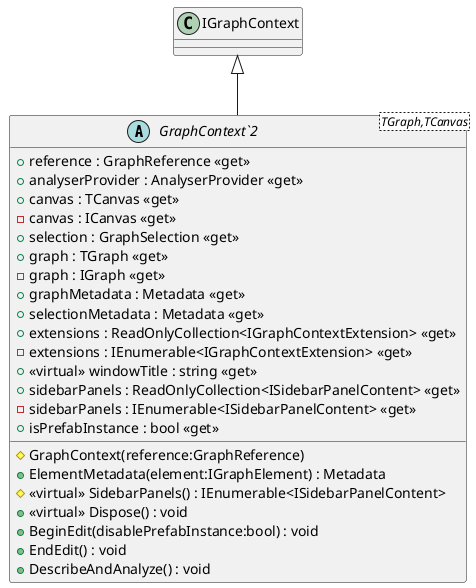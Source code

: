 @startuml
abstract class "GraphContext`2"<TGraph,TCanvas> {
    # GraphContext(reference:GraphReference)
    + reference : GraphReference <<get>>
    + analyserProvider : AnalyserProvider <<get>>
    + canvas : TCanvas <<get>>
    - canvas : ICanvas <<get>>
    + selection : GraphSelection <<get>>
    + graph : TGraph <<get>>
    - graph : IGraph <<get>>
    + graphMetadata : Metadata <<get>>
    + selectionMetadata : Metadata <<get>>
    + ElementMetadata(element:IGraphElement) : Metadata
    + extensions : ReadOnlyCollection<IGraphContextExtension> <<get>>
    - extensions : IEnumerable<IGraphContextExtension> <<get>>
    + <<virtual>> windowTitle : string <<get>>
    # <<virtual>> SidebarPanels() : IEnumerable<ISidebarPanelContent>
    + sidebarPanels : ReadOnlyCollection<ISidebarPanelContent> <<get>>
    - sidebarPanels : IEnumerable<ISidebarPanelContent> <<get>>
    + isPrefabInstance : bool <<get>>
    + <<virtual>> Dispose() : void
    + BeginEdit(disablePrefabInstance:bool) : void
    + EndEdit() : void
    + DescribeAndAnalyze() : void
}
IGraphContext <|-- "GraphContext`2"
@enduml
